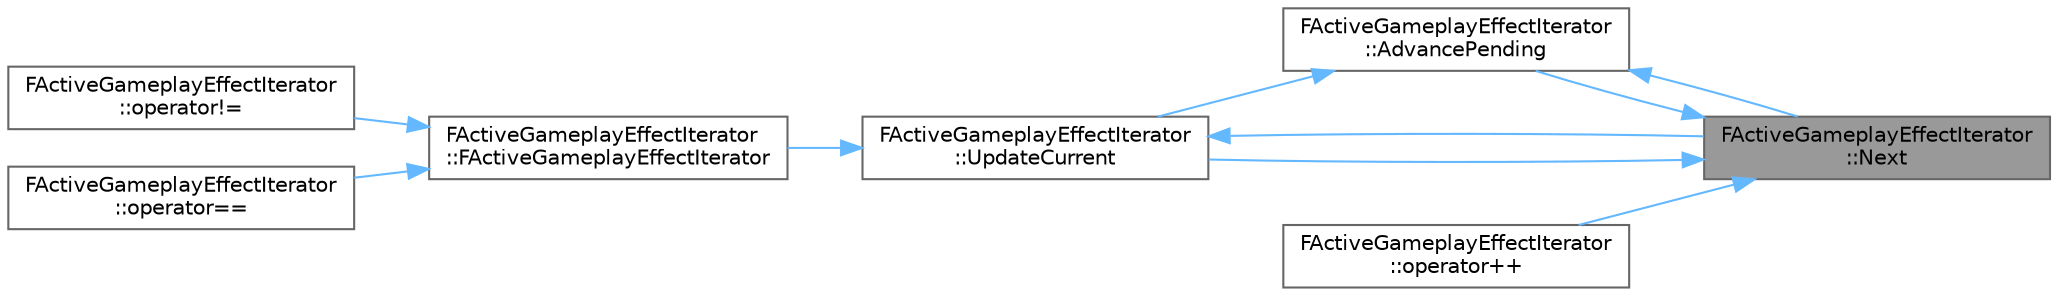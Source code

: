 digraph "FActiveGameplayEffectIterator::Next"
{
 // INTERACTIVE_SVG=YES
 // LATEX_PDF_SIZE
  bgcolor="transparent";
  edge [fontname=Helvetica,fontsize=10,labelfontname=Helvetica,labelfontsize=10];
  node [fontname=Helvetica,fontsize=10,shape=box,height=0.2,width=0.4];
  rankdir="RL";
  Node1 [id="Node000001",label="FActiveGameplayEffectIterator\l::Next",height=0.2,width=0.4,color="gray40", fillcolor="grey60", style="filled", fontcolor="black",tooltip=" "];
  Node1 -> Node2 [id="edge1_Node000001_Node000002",dir="back",color="steelblue1",style="solid",tooltip=" "];
  Node2 [id="Node000002",label="FActiveGameplayEffectIterator\l::AdvancePending",height=0.2,width=0.4,color="grey40", fillcolor="white", style="filled",URL="$da/d17/classFActiveGameplayEffectIterator.html#a355b9f5f62d82179bff0b4bf3b79080e",tooltip=" "];
  Node2 -> Node1 [id="edge2_Node000002_Node000001",dir="back",color="steelblue1",style="solid",tooltip=" "];
  Node2 -> Node3 [id="edge3_Node000002_Node000003",dir="back",color="steelblue1",style="solid",tooltip=" "];
  Node3 [id="Node000003",label="FActiveGameplayEffectIterator\l::UpdateCurrent",height=0.2,width=0.4,color="grey40", fillcolor="white", style="filled",URL="$da/d17/classFActiveGameplayEffectIterator.html#a508feb63398b6062b6a8cea73ea4dd9b",tooltip=" "];
  Node3 -> Node4 [id="edge4_Node000003_Node000004",dir="back",color="steelblue1",style="solid",tooltip=" "];
  Node4 [id="Node000004",label="FActiveGameplayEffectIterator\l::FActiveGameplayEffectIterator",height=0.2,width=0.4,color="grey40", fillcolor="white", style="filled",URL="$da/d17/classFActiveGameplayEffectIterator.html#af094f78433605651b835e39d511013a6",tooltip=" "];
  Node4 -> Node5 [id="edge5_Node000004_Node000005",dir="back",color="steelblue1",style="solid",tooltip=" "];
  Node5 [id="Node000005",label="FActiveGameplayEffectIterator\l::operator!=",height=0.2,width=0.4,color="grey40", fillcolor="white", style="filled",URL="$da/d17/classFActiveGameplayEffectIterator.html#ad402361c4617b65b0a6208b73b4d68d7",tooltip=" "];
  Node4 -> Node6 [id="edge6_Node000004_Node000006",dir="back",color="steelblue1",style="solid",tooltip=" "];
  Node6 [id="Node000006",label="FActiveGameplayEffectIterator\l::operator==",height=0.2,width=0.4,color="grey40", fillcolor="white", style="filled",URL="$da/d17/classFActiveGameplayEffectIterator.html#a45d3a6eb95ea5e734a9eca043b221b62",tooltip=" "];
  Node3 -> Node1 [id="edge7_Node000003_Node000001",dir="back",color="steelblue1",style="solid",tooltip=" "];
  Node1 -> Node7 [id="edge8_Node000001_Node000007",dir="back",color="steelblue1",style="solid",tooltip=" "];
  Node7 [id="Node000007",label="FActiveGameplayEffectIterator\l::operator++",height=0.2,width=0.4,color="grey40", fillcolor="white", style="filled",URL="$da/d17/classFActiveGameplayEffectIterator.html#a7c29362eb16317169d40e68ada5da921",tooltip=" "];
  Node1 -> Node3 [id="edge9_Node000001_Node000003",dir="back",color="steelblue1",style="solid",tooltip=" "];
}
